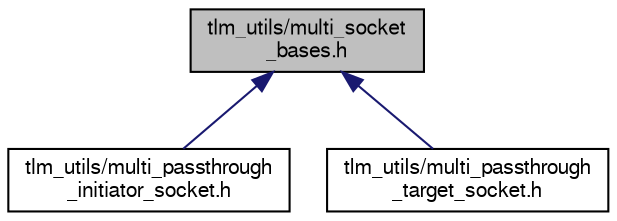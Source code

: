 digraph "tlm_utils/multi_socket_bases.h"
{
  edge [fontname="FreeSans",fontsize="10",labelfontname="FreeSans",labelfontsize="10"];
  node [fontname="FreeSans",fontsize="10",shape=record];
  Node240 [label="tlm_utils/multi_socket\l_bases.h",height=0.2,width=0.4,color="black", fillcolor="grey75", style="filled", fontcolor="black"];
  Node240 -> Node241 [dir="back",color="midnightblue",fontsize="10",style="solid",fontname="FreeSans"];
  Node241 [label="tlm_utils/multi_passthrough\l_initiator_socket.h",height=0.2,width=0.4,color="black", fillcolor="white", style="filled",URL="$a00797.html"];
  Node240 -> Node242 [dir="back",color="midnightblue",fontsize="10",style="solid",fontname="FreeSans"];
  Node242 [label="tlm_utils/multi_passthrough\l_target_socket.h",height=0.2,width=0.4,color="black", fillcolor="white", style="filled",URL="$a00800.html"];
}
